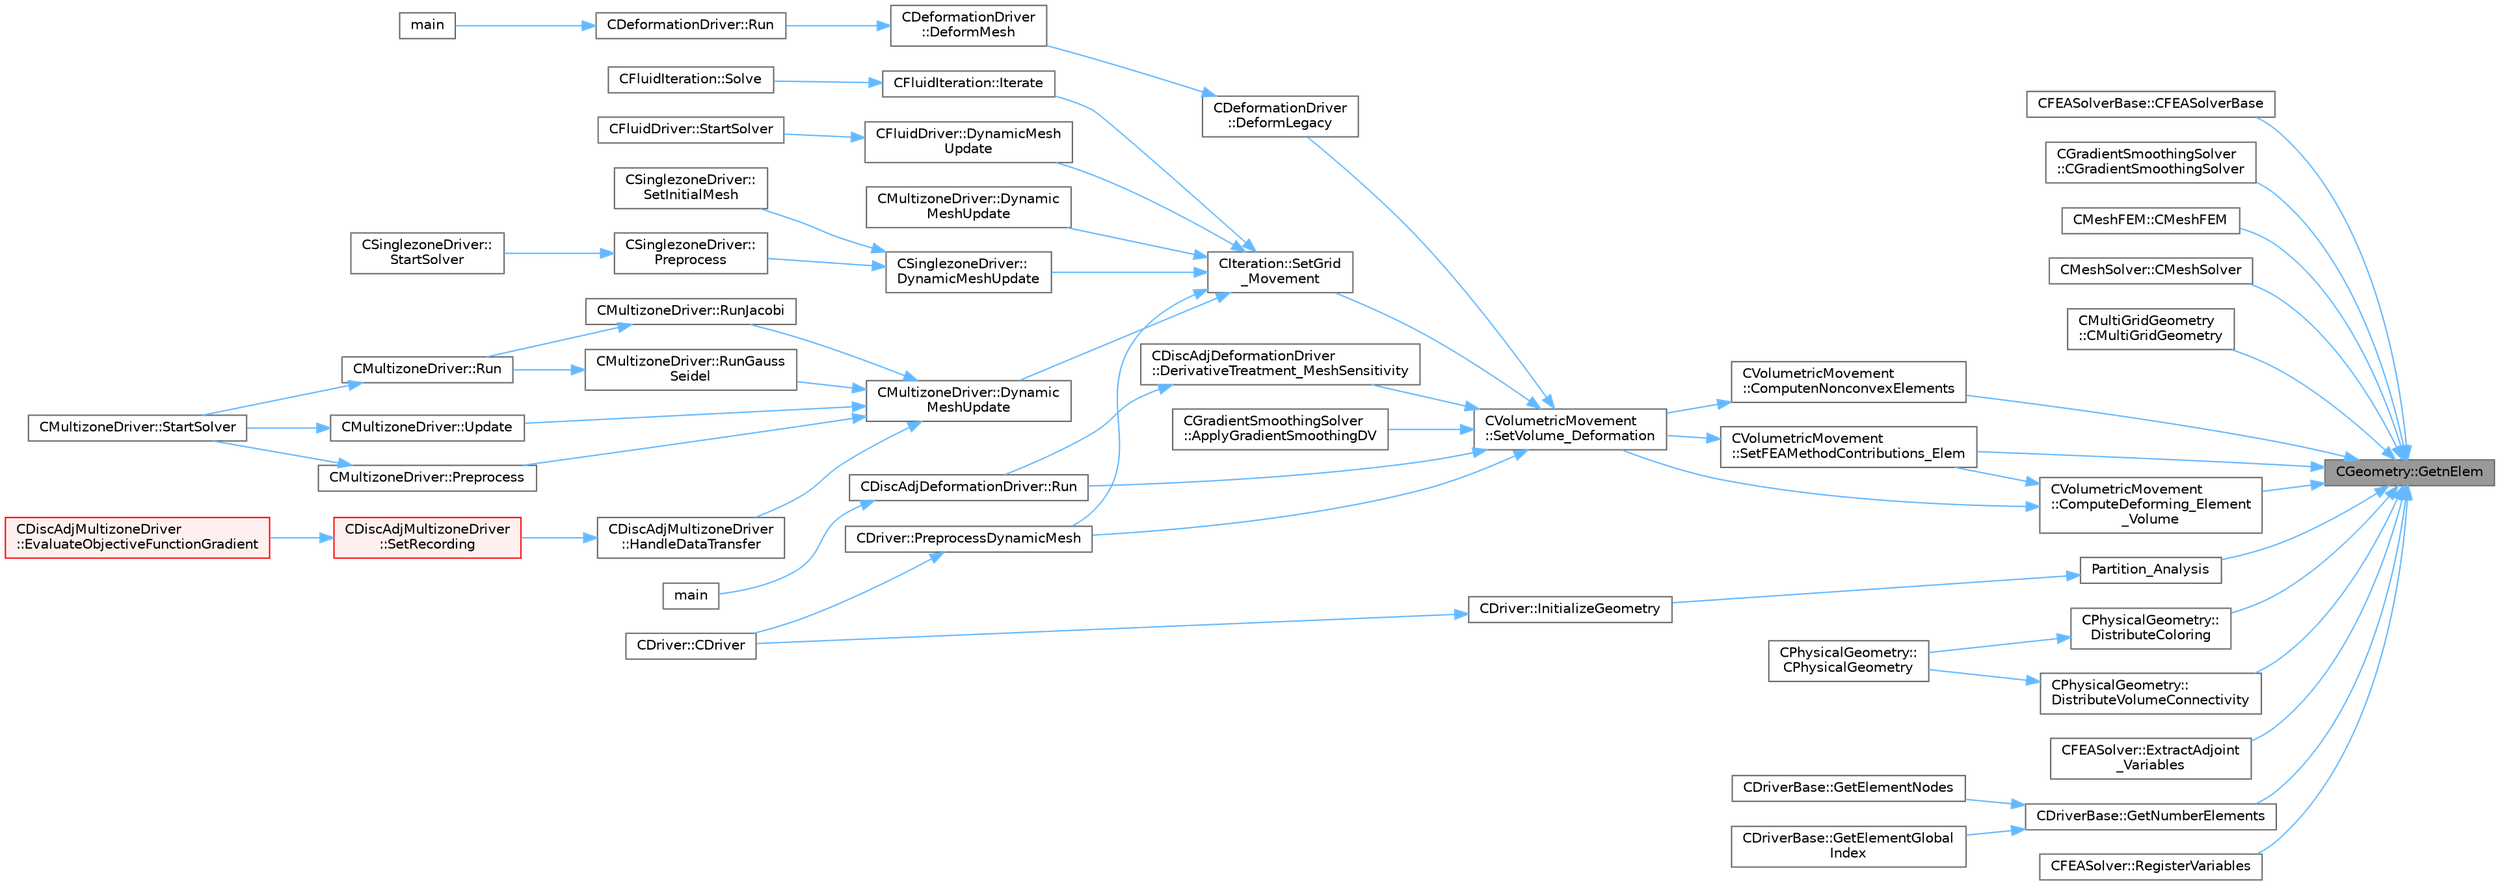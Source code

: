 digraph "CGeometry::GetnElem"
{
 // LATEX_PDF_SIZE
  bgcolor="transparent";
  edge [fontname=Helvetica,fontsize=10,labelfontname=Helvetica,labelfontsize=10];
  node [fontname=Helvetica,fontsize=10,shape=box,height=0.2,width=0.4];
  rankdir="RL";
  Node1 [id="Node000001",label="CGeometry::GetnElem",height=0.2,width=0.4,color="gray40", fillcolor="grey60", style="filled", fontcolor="black",tooltip="Get number of elements."];
  Node1 -> Node2 [id="edge1_Node000001_Node000002",dir="back",color="steelblue1",style="solid",tooltip=" "];
  Node2 [id="Node000002",label="CFEASolverBase::CFEASolverBase",height=0.2,width=0.4,color="grey40", fillcolor="white", style="filled",URL="$classCFEASolverBase.html#ae3f33835abf0d0115701797fc56ad82b",tooltip=" "];
  Node1 -> Node3 [id="edge2_Node000001_Node000003",dir="back",color="steelblue1",style="solid",tooltip=" "];
  Node3 [id="Node000003",label="CGradientSmoothingSolver\l::CGradientSmoothingSolver",height=0.2,width=0.4,color="grey40", fillcolor="white", style="filled",URL="$classCGradientSmoothingSolver.html#a388e06af9042060ac43193566bb03cc8",tooltip="Constructor of the class."];
  Node1 -> Node4 [id="edge3_Node000001_Node000004",dir="back",color="steelblue1",style="solid",tooltip=" "];
  Node4 [id="Node000004",label="CMeshFEM::CMeshFEM",height=0.2,width=0.4,color="grey40", fillcolor="white", style="filled",URL="$classCMeshFEM.html#ae74b12670fb49ad4d28836d9fc2aab8d",tooltip="Redistributes the grid over the ranks and creates the halo layer."];
  Node1 -> Node5 [id="edge4_Node000001_Node000005",dir="back",color="steelblue1",style="solid",tooltip=" "];
  Node5 [id="Node000005",label="CMeshSolver::CMeshSolver",height=0.2,width=0.4,color="grey40", fillcolor="white", style="filled",URL="$classCMeshSolver.html#a728930536c48c01f17b91808115fdb91",tooltip="Constructor of the class."];
  Node1 -> Node6 [id="edge5_Node000001_Node000006",dir="back",color="steelblue1",style="solid",tooltip=" "];
  Node6 [id="Node000006",label="CMultiGridGeometry\l::CMultiGridGeometry",height=0.2,width=0.4,color="grey40", fillcolor="white", style="filled",URL="$classCMultiGridGeometry.html#a59a712b6935d3057542cc1481e44c1c3",tooltip="Constructor of the class."];
  Node1 -> Node7 [id="edge6_Node000001_Node000007",dir="back",color="steelblue1",style="solid",tooltip=" "];
  Node7 [id="Node000007",label="CVolumetricMovement\l::ComputeDeforming_Element\l_Volume",height=0.2,width=0.4,color="grey40", fillcolor="white", style="filled",URL="$classCVolumetricMovement.html#a7acdc25230eeae12974e8b4ffa054497",tooltip="Check for negative volumes (all elements) after performing grid deformation."];
  Node7 -> Node8 [id="edge7_Node000007_Node000008",dir="back",color="steelblue1",style="solid",tooltip=" "];
  Node8 [id="Node000008",label="CVolumetricMovement\l::SetFEAMethodContributions_Elem",height=0.2,width=0.4,color="grey40", fillcolor="white", style="filled",URL="$classCVolumetricMovement.html#ad26b11c08de25982c8f254d465d244bb",tooltip="Compute the stiffness matrix for grid deformation using spring analogy."];
  Node8 -> Node9 [id="edge8_Node000008_Node000009",dir="back",color="steelblue1",style="solid",tooltip=" "];
  Node9 [id="Node000009",label="CVolumetricMovement\l::SetVolume_Deformation",height=0.2,width=0.4,color="grey40", fillcolor="white", style="filled",URL="$classCVolumetricMovement.html#a96c9dadafe051a2479ef4ec4b51adb04",tooltip="Grid deformation using the spring analogy method."];
  Node9 -> Node10 [id="edge9_Node000009_Node000010",dir="back",color="steelblue1",style="solid",tooltip=" "];
  Node10 [id="Node000010",label="CGradientSmoothingSolver\l::ApplyGradientSmoothingDV",height=0.2,width=0.4,color="grey40", fillcolor="white", style="filled",URL="$classCGradientSmoothingSolver.html#a443fb04934697664cd7defae114e6ef4",tooltip="All steps required for smoothing the whole system on DV level in an iterative way."];
  Node9 -> Node11 [id="edge10_Node000009_Node000011",dir="back",color="steelblue1",style="solid",tooltip=" "];
  Node11 [id="Node000011",label="CDeformationDriver\l::DeformLegacy",height=0.2,width=0.4,color="grey40", fillcolor="white", style="filled",URL="$classCDeformationDriver.html#a3a78157ae57334880516fa9b84b81c0a",tooltip="Mesh deformation based on legacy implementation."];
  Node11 -> Node12 [id="edge11_Node000011_Node000012",dir="back",color="steelblue1",style="solid",tooltip=" "];
  Node12 [id="Node000012",label="CDeformationDriver\l::DeformMesh",height=0.2,width=0.4,color="grey40", fillcolor="white", style="filled",URL="$classCDeformationDriver.html#a65c57fd20981a9d24e54421f381e0570",tooltip="Mesh deformation based on linear elasticity solver (CMeshSolver)."];
  Node12 -> Node13 [id="edge12_Node000012_Node000013",dir="back",color="steelblue1",style="solid",tooltip=" "];
  Node13 [id="Node000013",label="CDeformationDriver::Run",height=0.2,width=0.4,color="grey40", fillcolor="white", style="filled",URL="$classCDeformationDriver.html#aa6da6453a3790a001ed9cb135926e107",tooltip="Launch the driver computation."];
  Node13 -> Node14 [id="edge13_Node000013_Node000014",dir="back",color="steelblue1",style="solid",tooltip=" "];
  Node14 [id="Node000014",label="main",height=0.2,width=0.4,color="grey40", fillcolor="white", style="filled",URL="$SU2__DEF_8cpp.html#a0ddf1224851353fc92bfbff6f499fa97",tooltip=" "];
  Node9 -> Node15 [id="edge14_Node000009_Node000015",dir="back",color="steelblue1",style="solid",tooltip=" "];
  Node15 [id="Node000015",label="CDiscAdjDeformationDriver\l::DerivativeTreatment_MeshSensitivity",height=0.2,width=0.4,color="grey40", fillcolor="white", style="filled",URL="$classCDiscAdjDeformationDriver.html#af5515939a522d7ce41d1ba12be83c55b",tooltip="Treatment of derivatives with the Sobolev smoothing solver."];
  Node15 -> Node16 [id="edge15_Node000015_Node000016",dir="back",color="steelblue1",style="solid",tooltip=" "];
  Node16 [id="Node000016",label="CDiscAdjDeformationDriver::Run",height=0.2,width=0.4,color="grey40", fillcolor="white", style="filled",URL="$classCDiscAdjDeformationDriver.html#adb51f9096356607d6f48c05891dec0cb",tooltip="Launch the driver computation."];
  Node16 -> Node17 [id="edge16_Node000016_Node000017",dir="back",color="steelblue1",style="solid",tooltip=" "];
  Node17 [id="Node000017",label="main",height=0.2,width=0.4,color="grey40", fillcolor="white", style="filled",URL="$SU2__DOT_8cpp.html#a0ddf1224851353fc92bfbff6f499fa97",tooltip=" "];
  Node9 -> Node18 [id="edge17_Node000009_Node000018",dir="back",color="steelblue1",style="solid",tooltip=" "];
  Node18 [id="Node000018",label="CDriver::PreprocessDynamicMesh",height=0.2,width=0.4,color="grey40", fillcolor="white", style="filled",URL="$classCDriver.html#a1c1a52f57d73376cd2e95e730274a6ae",tooltip="GridMovement_Preprocessing."];
  Node18 -> Node19 [id="edge18_Node000018_Node000019",dir="back",color="steelblue1",style="solid",tooltip=" "];
  Node19 [id="Node000019",label="CDriver::CDriver",height=0.2,width=0.4,color="grey40", fillcolor="white", style="filled",URL="$classCDriver.html#a3fca4a013a6efa9bbb38fe78a86b5f3d",tooltip="Constructor of the class."];
  Node9 -> Node16 [id="edge19_Node000009_Node000016",dir="back",color="steelblue1",style="solid",tooltip=" "];
  Node9 -> Node20 [id="edge20_Node000009_Node000020",dir="back",color="steelblue1",style="solid",tooltip=" "];
  Node20 [id="Node000020",label="CIteration::SetGrid\l_Movement",height=0.2,width=0.4,color="grey40", fillcolor="white", style="filled",URL="$classCIteration.html#a7b36785762f6b0c214569b185b858b6c",tooltip="Updates the positions and grid velocities for dynamic meshes between physical time steps."];
  Node20 -> Node21 [id="edge21_Node000020_Node000021",dir="back",color="steelblue1",style="solid",tooltip=" "];
  Node21 [id="Node000021",label="CFluidDriver::DynamicMesh\lUpdate",height=0.2,width=0.4,color="grey40", fillcolor="white", style="filled",URL="$classCFluidDriver.html#a169667db03c0f4e2511d23a8a29280f6",tooltip="Perform a dynamic mesh deformation, included grid velocity computation and the update of the multi-gr..."];
  Node21 -> Node22 [id="edge22_Node000021_Node000022",dir="back",color="steelblue1",style="solid",tooltip=" "];
  Node22 [id="Node000022",label="CFluidDriver::StartSolver",height=0.2,width=0.4,color="grey40", fillcolor="white", style="filled",URL="$classCFluidDriver.html#aa0139a1e26f43f0154854c9f99ded978",tooltip="Launch the computation for all zones and all physics."];
  Node20 -> Node23 [id="edge23_Node000020_Node000023",dir="back",color="steelblue1",style="solid",tooltip=" "];
  Node23 [id="Node000023",label="CMultizoneDriver::Dynamic\lMeshUpdate",height=0.2,width=0.4,color="grey40", fillcolor="white", style="filled",URL="$classCMultizoneDriver.html#a53ec5acb13bb0e897515e098b11b10ac",tooltip="Perform a dynamic mesh deformation, included grid velocity computation and the update of the multigri..."];
  Node20 -> Node24 [id="edge24_Node000020_Node000024",dir="back",color="steelblue1",style="solid",tooltip=" "];
  Node24 [id="Node000024",label="CSinglezoneDriver::\lDynamicMeshUpdate",height=0.2,width=0.4,color="grey40", fillcolor="white", style="filled",URL="$classCSinglezoneDriver.html#a2f88f82c3b958d60452d5513daf5c128",tooltip="Perform a dynamic mesh deformation, included grid velocity computation and the update of the multigri..."];
  Node24 -> Node25 [id="edge25_Node000024_Node000025",dir="back",color="steelblue1",style="solid",tooltip=" "];
  Node25 [id="Node000025",label="CSinglezoneDriver::\lPreprocess",height=0.2,width=0.4,color="grey40", fillcolor="white", style="filled",URL="$classCSinglezoneDriver.html#a0b2c8c9b257915d6b19d72014f3bb82a",tooltip="Preprocess the single-zone iteration."];
  Node25 -> Node26 [id="edge26_Node000025_Node000026",dir="back",color="steelblue1",style="solid",tooltip=" "];
  Node26 [id="Node000026",label="CSinglezoneDriver::\lStartSolver",height=0.2,width=0.4,color="grey40", fillcolor="white", style="filled",URL="$classCSinglezoneDriver.html#ac98c6acfe034381fb3b77c6753c4d734",tooltip="[Overload] Launch the computation for single-zone problems."];
  Node24 -> Node27 [id="edge27_Node000024_Node000027",dir="back",color="steelblue1",style="solid",tooltip=" "];
  Node27 [id="Node000027",label="CSinglezoneDriver::\lSetInitialMesh",height=0.2,width=0.4,color="grey40", fillcolor="white", style="filled",URL="$classCSinglezoneDriver.html#aec7315f833718d3f1ac6c2fb2b2a661b",tooltip="Perform a mesh deformation as initial condition."];
  Node20 -> Node28 [id="edge28_Node000020_Node000028",dir="back",color="steelblue1",style="solid",tooltip=" "];
  Node28 [id="Node000028",label="CMultizoneDriver::Dynamic\lMeshUpdate",height=0.2,width=0.4,color="grey40", fillcolor="white", style="filled",URL="$classCMultizoneDriver.html#a9369ae70a2e529fa81cef90c3857f1c7",tooltip="Perform a dynamic mesh deformation, including grid velocity computation and update of the multigrid s..."];
  Node28 -> Node29 [id="edge29_Node000028_Node000029",dir="back",color="steelblue1",style="solid",tooltip=" "];
  Node29 [id="Node000029",label="CDiscAdjMultizoneDriver\l::HandleDataTransfer",height=0.2,width=0.4,color="grey40", fillcolor="white", style="filled",URL="$classCDiscAdjMultizoneDriver.html#ab33de05a7a1f77dcf60014a4a35dd4f1",tooltip="Transfer data between zones and update grids when required."];
  Node29 -> Node30 [id="edge30_Node000029_Node000030",dir="back",color="steelblue1",style="solid",tooltip=" "];
  Node30 [id="Node000030",label="CDiscAdjMultizoneDriver\l::SetRecording",height=0.2,width=0.4,color="red", fillcolor="#FFF0F0", style="filled",URL="$classCDiscAdjMultizoneDriver.html#a6858d2798084ac58973760b98cbc268d",tooltip="Record one iteration of the primal problem within each zone."];
  Node30 -> Node31 [id="edge31_Node000030_Node000031",dir="back",color="steelblue1",style="solid",tooltip=" "];
  Node31 [id="Node000031",label="CDiscAdjMultizoneDriver\l::EvaluateObjectiveFunctionGradient",height=0.2,width=0.4,color="red", fillcolor="#FFF0F0", style="filled",URL="$classCDiscAdjMultizoneDriver.html#a7a644ee8fc2141f2083b91afd2cab856",tooltip="Evaluate the gradient of the objective function and add to \"External\"."];
  Node28 -> Node35 [id="edge32_Node000028_Node000035",dir="back",color="steelblue1",style="solid",tooltip=" "];
  Node35 [id="Node000035",label="CMultizoneDriver::Preprocess",height=0.2,width=0.4,color="grey40", fillcolor="white", style="filled",URL="$classCMultizoneDriver.html#a92c39c3bdad3f83c17e7bdf8acbfe0f7",tooltip="Preprocess the multizone iteration."];
  Node35 -> Node36 [id="edge33_Node000035_Node000036",dir="back",color="steelblue1",style="solid",tooltip=" "];
  Node36 [id="Node000036",label="CMultizoneDriver::StartSolver",height=0.2,width=0.4,color="grey40", fillcolor="white", style="filled",URL="$classCMultizoneDriver.html#a48545e4827cc34298f792995e06d90dd",tooltip="[Overload] Launch the computation for multizone problems."];
  Node28 -> Node37 [id="edge34_Node000028_Node000037",dir="back",color="steelblue1",style="solid",tooltip=" "];
  Node37 [id="Node000037",label="CMultizoneDriver::RunGauss\lSeidel",height=0.2,width=0.4,color="grey40", fillcolor="white", style="filled",URL="$classCMultizoneDriver.html#a264bb90660193f4c197a3b64df8ccb22",tooltip="Run a Block Gauss-Seidel iteration in all physical zones."];
  Node37 -> Node38 [id="edge35_Node000037_Node000038",dir="back",color="steelblue1",style="solid",tooltip=" "];
  Node38 [id="Node000038",label="CMultizoneDriver::Run",height=0.2,width=0.4,color="grey40", fillcolor="white", style="filled",URL="$classCMultizoneDriver.html#abe9df84668f2019fb5e1921752994dea",tooltip="Solves one time iteration."];
  Node38 -> Node36 [id="edge36_Node000038_Node000036",dir="back",color="steelblue1",style="solid",tooltip=" "];
  Node28 -> Node39 [id="edge37_Node000028_Node000039",dir="back",color="steelblue1",style="solid",tooltip=" "];
  Node39 [id="Node000039",label="CMultizoneDriver::RunJacobi",height=0.2,width=0.4,color="grey40", fillcolor="white", style="filled",URL="$classCMultizoneDriver.html#a6a3c67903b810b5cd8c392691ff2e86e",tooltip="Run a Block-Jacobi iteration in all physical zones."];
  Node39 -> Node38 [id="edge38_Node000039_Node000038",dir="back",color="steelblue1",style="solid",tooltip=" "];
  Node28 -> Node40 [id="edge39_Node000028_Node000040",dir="back",color="steelblue1",style="solid",tooltip=" "];
  Node40 [id="Node000040",label="CMultizoneDriver::Update",height=0.2,width=0.4,color="grey40", fillcolor="white", style="filled",URL="$classCMultizoneDriver.html#a0bb9caf0b5fea8d01e714577b0974466",tooltip="Update the dual-time solution within multiple zones."];
  Node40 -> Node36 [id="edge40_Node000040_Node000036",dir="back",color="steelblue1",style="solid",tooltip=" "];
  Node20 -> Node41 [id="edge41_Node000020_Node000041",dir="back",color="steelblue1",style="solid",tooltip=" "];
  Node41 [id="Node000041",label="CFluidIteration::Iterate",height=0.2,width=0.4,color="grey40", fillcolor="white", style="filled",URL="$classCFluidIteration.html#a9ce0d8765aff42207afcd2c9ab6f71d8",tooltip="Perform a single iteration of the fluid system."];
  Node41 -> Node42 [id="edge42_Node000041_Node000042",dir="back",color="steelblue1",style="solid",tooltip=" "];
  Node42 [id="Node000042",label="CFluidIteration::Solve",height=0.2,width=0.4,color="grey40", fillcolor="white", style="filled",URL="$classCFluidIteration.html#ae4c454356af70246063fdcba4accb068",tooltip="Iterate the fluid system for a number of Inner_Iter iterations."];
  Node20 -> Node18 [id="edge43_Node000020_Node000018",dir="back",color="steelblue1",style="solid",tooltip=" "];
  Node7 -> Node9 [id="edge44_Node000007_Node000009",dir="back",color="steelblue1",style="solid",tooltip=" "];
  Node1 -> Node43 [id="edge45_Node000001_Node000043",dir="back",color="steelblue1",style="solid",tooltip=" "];
  Node43 [id="Node000043",label="CVolumetricMovement\l::ComputenNonconvexElements",height=0.2,width=0.4,color="grey40", fillcolor="white", style="filled",URL="$classCVolumetricMovement.html#ab80270f600d944501508237568a163bb",tooltip="Compute amount of nonconvex elements."];
  Node43 -> Node9 [id="edge46_Node000043_Node000009",dir="back",color="steelblue1",style="solid",tooltip=" "];
  Node1 -> Node44 [id="edge47_Node000001_Node000044",dir="back",color="steelblue1",style="solid",tooltip=" "];
  Node44 [id="Node000044",label="CPhysicalGeometry::\lDistributeColoring",height=0.2,width=0.4,color="grey40", fillcolor="white", style="filled",URL="$classCPhysicalGeometry.html#ae378288dab74085ca549a652369a6f76",tooltip="Distributes the coloring from ParMETIS so that each rank has complete information about the local gri..."];
  Node44 -> Node45 [id="edge48_Node000044_Node000045",dir="back",color="steelblue1",style="solid",tooltip=" "];
  Node45 [id="Node000045",label="CPhysicalGeometry::\lCPhysicalGeometry",height=0.2,width=0.4,color="grey40", fillcolor="white", style="filled",URL="$classCPhysicalGeometry.html#addad3f466423ba9243a396763d442f9a",tooltip="Accepts a geometry container holding a linearly partitioned grid with coloring performed by ParMETIS,..."];
  Node1 -> Node46 [id="edge49_Node000001_Node000046",dir="back",color="steelblue1",style="solid",tooltip=" "];
  Node46 [id="Node000046",label="CPhysicalGeometry::\lDistributeVolumeConnectivity",height=0.2,width=0.4,color="grey40", fillcolor="white", style="filled",URL="$classCPhysicalGeometry.html#a8d4cb42ae0466bac05c43aa9c12d9412",tooltip="Distribute the connectivity for a single volume element type across all ranks based on a ParMETIS col..."];
  Node46 -> Node45 [id="edge50_Node000046_Node000045",dir="back",color="steelblue1",style="solid",tooltip=" "];
  Node1 -> Node47 [id="edge51_Node000001_Node000047",dir="back",color="steelblue1",style="solid",tooltip=" "];
  Node47 [id="Node000047",label="CFEASolver::ExtractAdjoint\l_Variables",height=0.2,width=0.4,color="grey40", fillcolor="white", style="filled",URL="$classCFEASolver.html#a6dcdd292eefa3b65d98bfa524f56a274",tooltip="A virtual member."];
  Node1 -> Node48 [id="edge52_Node000001_Node000048",dir="back",color="steelblue1",style="solid",tooltip=" "];
  Node48 [id="Node000048",label="CDriverBase::GetNumberElements",height=0.2,width=0.4,color="grey40", fillcolor="white", style="filled",URL="$group__PySU2.html#ga7729cf815ef3aee281647257343d2b01",tooltip="Get the number of elements in the mesh."];
  Node48 -> Node49 [id="edge53_Node000048_Node000049",dir="back",color="steelblue1",style="solid",tooltip=" "];
  Node49 [id="Node000049",label="CDriverBase::GetElementGlobal\lIndex",height=0.2,width=0.4,color="grey40", fillcolor="white", style="filled",URL="$group__PySU2.html#ga292123148661e2e80c315097a570b0ee",tooltip="Get the global index of a mesh element."];
  Node48 -> Node50 [id="edge54_Node000048_Node000050",dir="back",color="steelblue1",style="solid",tooltip=" "];
  Node50 [id="Node000050",label="CDriverBase::GetElementNodes",height=0.2,width=0.4,color="grey40", fillcolor="white", style="filled",URL="$group__PySU2.html#gabd8f21476549630d0ef47251bbd18f85",tooltip="Get the node indices of a mesh element."];
  Node1 -> Node51 [id="edge55_Node000001_Node000051",dir="back",color="steelblue1",style="solid",tooltip=" "];
  Node51 [id="Node000051",label="Partition_Analysis",height=0.2,width=0.4,color="grey40", fillcolor="white", style="filled",URL="$definition__structure_8cpp.html#a30aa1f3af065c88dc4b96e8227c687b1",tooltip="Performs an analysis of the mesh partitions for distributed memory calculations."];
  Node51 -> Node52 [id="edge56_Node000051_Node000052",dir="back",color="steelblue1",style="solid",tooltip=" "];
  Node52 [id="Node000052",label="CDriver::InitializeGeometry",height=0.2,width=0.4,color="grey40", fillcolor="white", style="filled",URL="$classCDriver.html#a13e45636e813ccc36b5e4a42adb18d96",tooltip="Construction of the edge-based data structure and the multi-grid structure."];
  Node52 -> Node19 [id="edge57_Node000052_Node000019",dir="back",color="steelblue1",style="solid",tooltip=" "];
  Node1 -> Node53 [id="edge58_Node000001_Node000053",dir="back",color="steelblue1",style="solid",tooltip=" "];
  Node53 [id="Node000053",label="CFEASolver::RegisterVariables",height=0.2,width=0.4,color="grey40", fillcolor="white", style="filled",URL="$classCFEASolver.html#a68fe1a2965388e82692df79dbc200ec3",tooltip="A virtual member."];
  Node1 -> Node8 [id="edge59_Node000001_Node000008",dir="back",color="steelblue1",style="solid",tooltip=" "];
}
